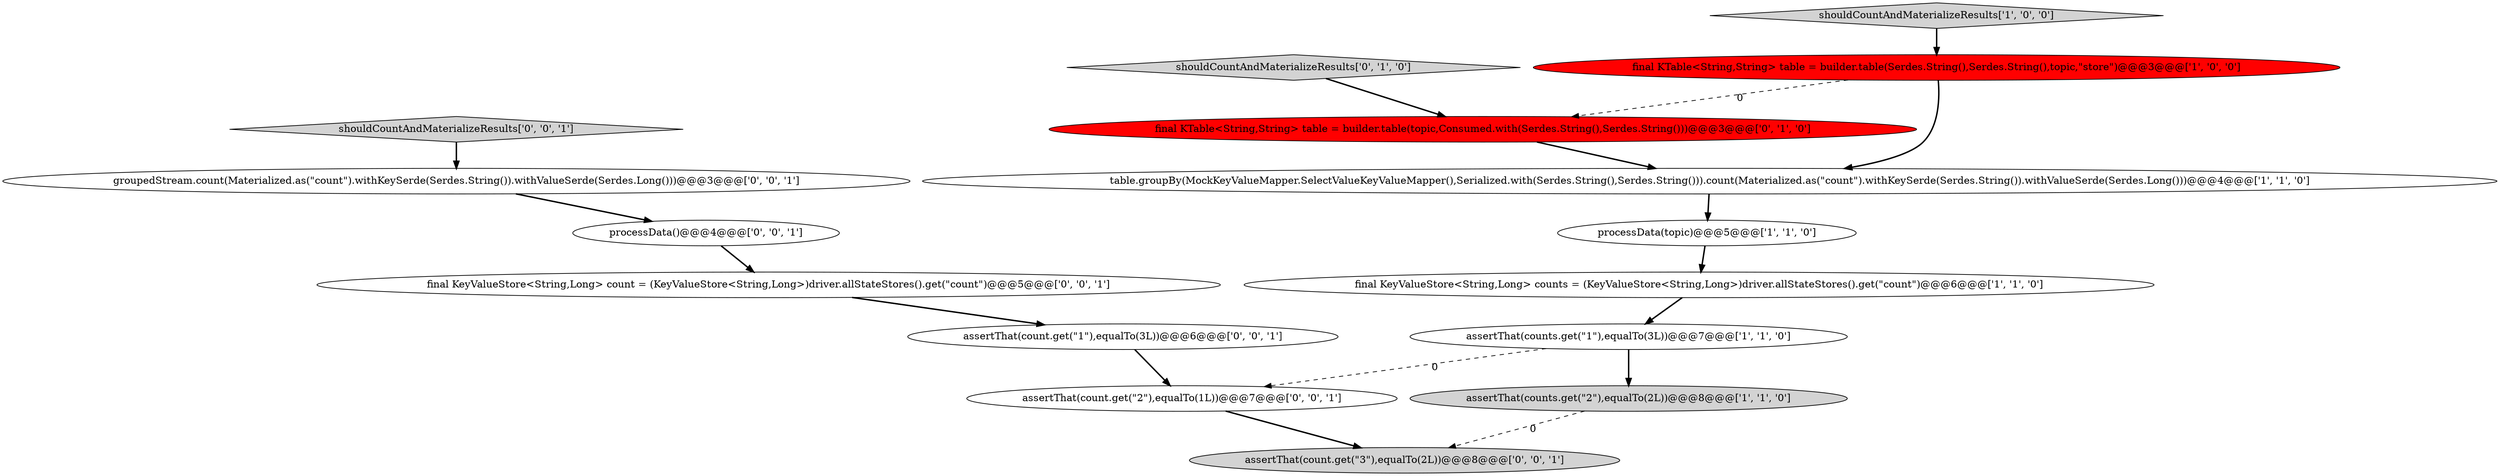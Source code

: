 digraph {
15 [style = filled, label = "assertThat(count.get(\"3\"),equalTo(2L))@@@8@@@['0', '0', '1']", fillcolor = lightgray, shape = ellipse image = "AAA0AAABBB3BBB"];
5 [style = filled, label = "final KTable<String,String> table = builder.table(Serdes.String(),Serdes.String(),topic,\"store\")@@@3@@@['1', '0', '0']", fillcolor = red, shape = ellipse image = "AAA1AAABBB1BBB"];
3 [style = filled, label = "assertThat(counts.get(\"2\"),equalTo(2L))@@@8@@@['1', '1', '0']", fillcolor = lightgray, shape = ellipse image = "AAA0AAABBB1BBB"];
10 [style = filled, label = "groupedStream.count(Materialized.as(\"count\").withKeySerde(Serdes.String()).withValueSerde(Serdes.Long()))@@@3@@@['0', '0', '1']", fillcolor = white, shape = ellipse image = "AAA0AAABBB3BBB"];
14 [style = filled, label = "assertThat(count.get(\"2\"),equalTo(1L))@@@7@@@['0', '0', '1']", fillcolor = white, shape = ellipse image = "AAA0AAABBB3BBB"];
12 [style = filled, label = "shouldCountAndMaterializeResults['0', '0', '1']", fillcolor = lightgray, shape = diamond image = "AAA0AAABBB3BBB"];
1 [style = filled, label = "processData(topic)@@@5@@@['1', '1', '0']", fillcolor = white, shape = ellipse image = "AAA0AAABBB1BBB"];
9 [style = filled, label = "assertThat(count.get(\"1\"),equalTo(3L))@@@6@@@['0', '0', '1']", fillcolor = white, shape = ellipse image = "AAA0AAABBB3BBB"];
0 [style = filled, label = "table.groupBy(MockKeyValueMapper.SelectValueKeyValueMapper(),Serialized.with(Serdes.String(),Serdes.String())).count(Materialized.as(\"count\").withKeySerde(Serdes.String()).withValueSerde(Serdes.Long()))@@@4@@@['1', '1', '0']", fillcolor = white, shape = ellipse image = "AAA0AAABBB1BBB"];
11 [style = filled, label = "final KeyValueStore<String,Long> count = (KeyValueStore<String,Long>)driver.allStateStores().get(\"count\")@@@5@@@['0', '0', '1']", fillcolor = white, shape = ellipse image = "AAA0AAABBB3BBB"];
2 [style = filled, label = "shouldCountAndMaterializeResults['1', '0', '0']", fillcolor = lightgray, shape = diamond image = "AAA0AAABBB1BBB"];
4 [style = filled, label = "assertThat(counts.get(\"1\"),equalTo(3L))@@@7@@@['1', '1', '0']", fillcolor = white, shape = ellipse image = "AAA0AAABBB1BBB"];
7 [style = filled, label = "final KTable<String,String> table = builder.table(topic,Consumed.with(Serdes.String(),Serdes.String()))@@@3@@@['0', '1', '0']", fillcolor = red, shape = ellipse image = "AAA1AAABBB2BBB"];
8 [style = filled, label = "shouldCountAndMaterializeResults['0', '1', '0']", fillcolor = lightgray, shape = diamond image = "AAA0AAABBB2BBB"];
6 [style = filled, label = "final KeyValueStore<String,Long> counts = (KeyValueStore<String,Long>)driver.allStateStores().get(\"count\")@@@6@@@['1', '1', '0']", fillcolor = white, shape = ellipse image = "AAA0AAABBB1BBB"];
13 [style = filled, label = "processData()@@@4@@@['0', '0', '1']", fillcolor = white, shape = ellipse image = "AAA0AAABBB3BBB"];
3->15 [style = dashed, label="0"];
4->3 [style = bold, label=""];
6->4 [style = bold, label=""];
14->15 [style = bold, label=""];
4->14 [style = dashed, label="0"];
7->0 [style = bold, label=""];
1->6 [style = bold, label=""];
12->10 [style = bold, label=""];
5->7 [style = dashed, label="0"];
5->0 [style = bold, label=""];
10->13 [style = bold, label=""];
11->9 [style = bold, label=""];
13->11 [style = bold, label=""];
0->1 [style = bold, label=""];
8->7 [style = bold, label=""];
2->5 [style = bold, label=""];
9->14 [style = bold, label=""];
}
